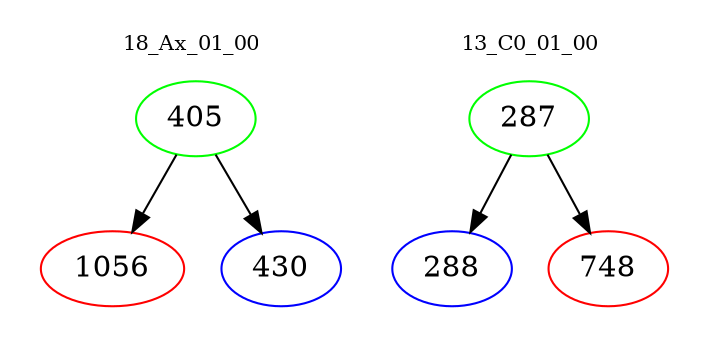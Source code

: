digraph{
subgraph cluster_0 {
color = white
label = "18_Ax_01_00";
fontsize=10;
T0_405 [label="405", color="green"]
T0_405 -> T0_1056 [color="black"]
T0_1056 [label="1056", color="red"]
T0_405 -> T0_430 [color="black"]
T0_430 [label="430", color="blue"]
}
subgraph cluster_1 {
color = white
label = "13_C0_01_00";
fontsize=10;
T1_287 [label="287", color="green"]
T1_287 -> T1_288 [color="black"]
T1_288 [label="288", color="blue"]
T1_287 -> T1_748 [color="black"]
T1_748 [label="748", color="red"]
}
}
